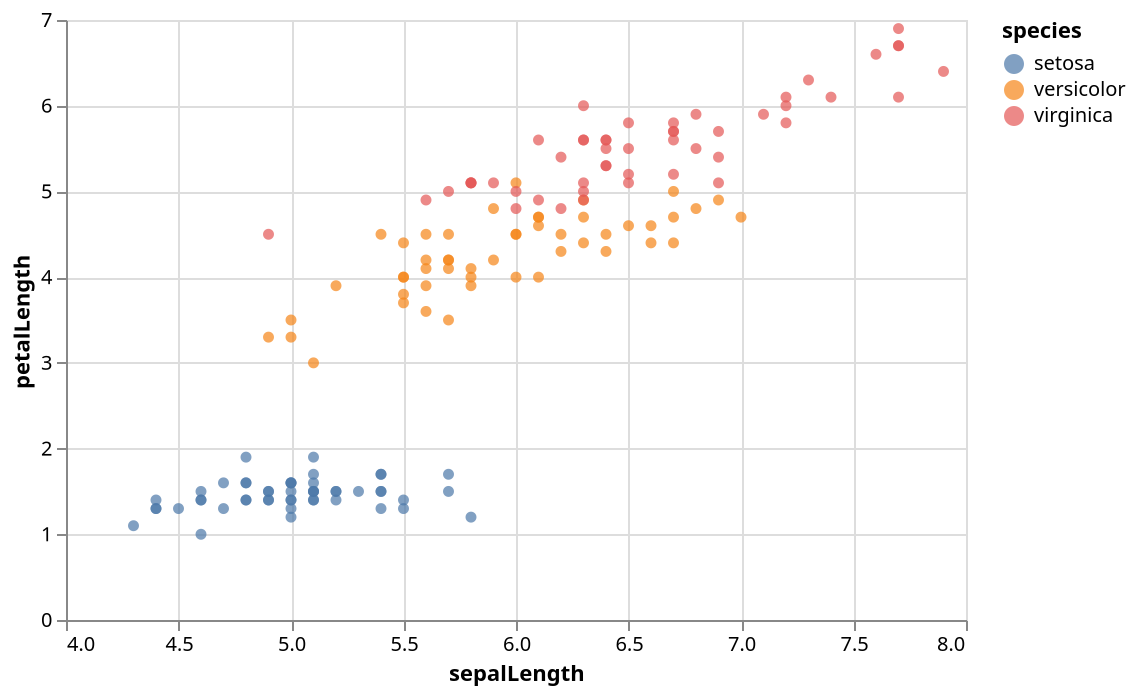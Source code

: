 {"mark": "circle", "encoding": {"x": {"field": "sepalLength", "type": "quantitative", "scale": {"zero": false}}, "y": {"field": "petalLength", "type": "quantitative"}, "color": {"field": "species", "type": "nominal"}}, "$schema": "https://vega.github.io/schema/vega-lite/v2.json", "width": 450, "height": 300, "selection": {"grid": {"type": "interval", "bind": "scales"}}, "data": {"values": [{"sepalLength": 5.1, "petalLength": 1.4, "species": "setosa"}, {"sepalLength": 4.9, "petalLength": 1.4, "species": "setosa"}, {"sepalLength": 4.7, "petalLength": 1.3, "species": "setosa"}, {"sepalLength": 4.6, "petalLength": 1.5, "species": "setosa"}, {"sepalLength": 5.0, "petalLength": 1.4, "species": "setosa"}, {"sepalLength": 5.4, "petalLength": 1.7000000000000002, "species": "setosa"}, {"sepalLength": 4.6, "petalLength": 1.4, "species": "setosa"}, {"sepalLength": 5.0, "petalLength": 1.5, "species": "setosa"}, {"sepalLength": 4.4, "petalLength": 1.4, "species": "setosa"}, {"sepalLength": 4.9, "petalLength": 1.5, "species": "setosa"}, {"sepalLength": 5.4, "petalLength": 1.5, "species": "setosa"}, {"sepalLength": 4.8, "petalLength": 1.6, "species": "setosa"}, {"sepalLength": 4.8, "petalLength": 1.4, "species": "setosa"}, {"sepalLength": 4.3, "petalLength": 1.1, "species": "setosa"}, {"sepalLength": 5.8, "petalLength": 1.2, "species": "setosa"}, {"sepalLength": 5.7, "petalLength": 1.5, "species": "setosa"}, {"sepalLength": 5.4, "petalLength": 1.3, "species": "setosa"}, {"sepalLength": 5.1, "petalLength": 1.4, "species": "setosa"}, {"sepalLength": 5.7, "petalLength": 1.7000000000000002, "species": "setosa"}, {"sepalLength": 5.1, "petalLength": 1.5, "species": "setosa"}, {"sepalLength": 5.4, "petalLength": 1.7000000000000002, "species": "setosa"}, {"sepalLength": 5.1, "petalLength": 1.5, "species": "setosa"}, {"sepalLength": 4.6, "petalLength": 1.0, "species": "setosa"}, {"sepalLength": 5.1, "petalLength": 1.7000000000000002, "species": "setosa"}, {"sepalLength": 4.8, "petalLength": 1.9, "species": "setosa"}, {"sepalLength": 5.0, "petalLength": 1.6, "species": "setosa"}, {"sepalLength": 5.0, "petalLength": 1.6, "species": "setosa"}, {"sepalLength": 5.2, "petalLength": 1.5, "species": "setosa"}, {"sepalLength": 5.2, "petalLength": 1.4, "species": "setosa"}, {"sepalLength": 4.7, "petalLength": 1.6, "species": "setosa"}, {"sepalLength": 4.8, "petalLength": 1.6, "species": "setosa"}, {"sepalLength": 5.4, "petalLength": 1.5, "species": "setosa"}, {"sepalLength": 5.2, "petalLength": 1.5, "species": "setosa"}, {"sepalLength": 5.5, "petalLength": 1.4, "species": "setosa"}, {"sepalLength": 4.9, "petalLength": 1.5, "species": "setosa"}, {"sepalLength": 5.0, "petalLength": 1.2, "species": "setosa"}, {"sepalLength": 5.5, "petalLength": 1.3, "species": "setosa"}, {"sepalLength": 4.9, "petalLength": 1.4, "species": "setosa"}, {"sepalLength": 4.4, "petalLength": 1.3, "species": "setosa"}, {"sepalLength": 5.1, "petalLength": 1.5, "species": "setosa"}, {"sepalLength": 5.0, "petalLength": 1.3, "species": "setosa"}, {"sepalLength": 4.5, "petalLength": 1.3, "species": "setosa"}, {"sepalLength": 4.4, "petalLength": 1.3, "species": "setosa"}, {"sepalLength": 5.0, "petalLength": 1.6, "species": "setosa"}, {"sepalLength": 5.1, "petalLength": 1.9, "species": "setosa"}, {"sepalLength": 4.8, "petalLength": 1.4, "species": "setosa"}, {"sepalLength": 5.1, "petalLength": 1.6, "species": "setosa"}, {"sepalLength": 4.6, "petalLength": 1.4, "species": "setosa"}, {"sepalLength": 5.3, "petalLength": 1.5, "species": "setosa"}, {"sepalLength": 5.0, "petalLength": 1.4, "species": "setosa"}, {"sepalLength": 7.0, "petalLength": 4.7, "species": "versicolor"}, {"sepalLength": 6.4, "petalLength": 4.5, "species": "versicolor"}, {"sepalLength": 6.9, "petalLength": 4.9, "species": "versicolor"}, {"sepalLength": 5.5, "petalLength": 4.0, "species": "versicolor"}, {"sepalLength": 6.5, "petalLength": 4.6, "species": "versicolor"}, {"sepalLength": 5.7, "petalLength": 4.5, "species": "versicolor"}, {"sepalLength": 6.3, "petalLength": 4.7, "species": "versicolor"}, {"sepalLength": 4.9, "petalLength": 3.3, "species": "versicolor"}, {"sepalLength": 6.6, "petalLength": 4.6, "species": "versicolor"}, {"sepalLength": 5.2, "petalLength": 3.9, "species": "versicolor"}, {"sepalLength": 5.0, "petalLength": 3.5, "species": "versicolor"}, {"sepalLength": 5.9, "petalLength": 4.2, "species": "versicolor"}, {"sepalLength": 6.0, "petalLength": 4.0, "species": "versicolor"}, {"sepalLength": 6.1, "petalLength": 4.7, "species": "versicolor"}, {"sepalLength": 5.6, "petalLength": 3.6, "species": "versicolor"}, {"sepalLength": 6.7, "petalLength": 4.4, "species": "versicolor"}, {"sepalLength": 5.6, "petalLength": 4.5, "species": "versicolor"}, {"sepalLength": 5.8, "petalLength": 4.1, "species": "versicolor"}, {"sepalLength": 6.2, "petalLength": 4.5, "species": "versicolor"}, {"sepalLength": 5.6, "petalLength": 3.9, "species": "versicolor"}, {"sepalLength": 5.9, "petalLength": 4.8, "species": "versicolor"}, {"sepalLength": 6.1, "petalLength": 4.0, "species": "versicolor"}, {"sepalLength": 6.3, "petalLength": 4.9, "species": "versicolor"}, {"sepalLength": 6.1, "petalLength": 4.7, "species": "versicolor"}, {"sepalLength": 6.4, "petalLength": 4.3, "species": "versicolor"}, {"sepalLength": 6.6, "petalLength": 4.4, "species": "versicolor"}, {"sepalLength": 6.8, "petalLength": 4.8, "species": "versicolor"}, {"sepalLength": 6.7, "petalLength": 5.0, "species": "versicolor"}, {"sepalLength": 6.0, "petalLength": 4.5, "species": "versicolor"}, {"sepalLength": 5.7, "petalLength": 3.5, "species": "versicolor"}, {"sepalLength": 5.5, "petalLength": 3.8, "species": "versicolor"}, {"sepalLength": 5.5, "petalLength": 3.7, "species": "versicolor"}, {"sepalLength": 5.8, "petalLength": 3.9, "species": "versicolor"}, {"sepalLength": 6.0, "petalLength": 5.1, "species": "versicolor"}, {"sepalLength": 5.4, "petalLength": 4.5, "species": "versicolor"}, {"sepalLength": 6.0, "petalLength": 4.5, "species": "versicolor"}, {"sepalLength": 6.7, "petalLength": 4.7, "species": "versicolor"}, {"sepalLength": 6.3, "petalLength": 4.4, "species": "versicolor"}, {"sepalLength": 5.6, "petalLength": 4.1, "species": "versicolor"}, {"sepalLength": 5.5, "petalLength": 4.0, "species": "versicolor"}, {"sepalLength": 5.5, "petalLength": 4.4, "species": "versicolor"}, {"sepalLength": 6.1, "petalLength": 4.6, "species": "versicolor"}, {"sepalLength": 5.8, "petalLength": 4.0, "species": "versicolor"}, {"sepalLength": 5.0, "petalLength": 3.3, "species": "versicolor"}, {"sepalLength": 5.6, "petalLength": 4.2, "species": "versicolor"}, {"sepalLength": 5.7, "petalLength": 4.2, "species": "versicolor"}, {"sepalLength": 5.7, "petalLength": 4.2, "species": "versicolor"}, {"sepalLength": 6.2, "petalLength": 4.3, "species": "versicolor"}, {"sepalLength": 5.1, "petalLength": 3.0, "species": "versicolor"}, {"sepalLength": 5.7, "petalLength": 4.1, "species": "versicolor"}, {"sepalLength": 6.3, "petalLength": 6.0, "species": "virginica"}, {"sepalLength": 5.8, "petalLength": 5.1, "species": "virginica"}, {"sepalLength": 7.1, "petalLength": 5.9, "species": "virginica"}, {"sepalLength": 6.3, "petalLength": 5.6, "species": "virginica"}, {"sepalLength": 6.5, "petalLength": 5.8, "species": "virginica"}, {"sepalLength": 7.6, "petalLength": 6.6, "species": "virginica"}, {"sepalLength": 4.9, "petalLength": 4.5, "species": "virginica"}, {"sepalLength": 7.3, "petalLength": 6.3, "species": "virginica"}, {"sepalLength": 6.7, "petalLength": 5.8, "species": "virginica"}, {"sepalLength": 7.2, "petalLength": 6.1, "species": "virginica"}, {"sepalLength": 6.5, "petalLength": 5.1, "species": "virginica"}, {"sepalLength": 6.4, "petalLength": 5.3, "species": "virginica"}, {"sepalLength": 6.8, "petalLength": 5.5, "species": "virginica"}, {"sepalLength": 5.7, "petalLength": 5.0, "species": "virginica"}, {"sepalLength": 5.8, "petalLength": 5.1, "species": "virginica"}, {"sepalLength": 6.4, "petalLength": 5.3, "species": "virginica"}, {"sepalLength": 6.5, "petalLength": 5.5, "species": "virginica"}, {"sepalLength": 7.7, "petalLength": 6.7, "species": "virginica"}, {"sepalLength": 7.7, "petalLength": 6.9, "species": "virginica"}, {"sepalLength": 6.0, "petalLength": 5.0, "species": "virginica"}, {"sepalLength": 6.9, "petalLength": 5.7, "species": "virginica"}, {"sepalLength": 5.6, "petalLength": 4.9, "species": "virginica"}, {"sepalLength": 7.7, "petalLength": 6.7, "species": "virginica"}, {"sepalLength": 6.3, "petalLength": 4.9, "species": "virginica"}, {"sepalLength": 6.7, "petalLength": 5.7, "species": "virginica"}, {"sepalLength": 7.2, "petalLength": 6.0, "species": "virginica"}, {"sepalLength": 6.2, "petalLength": 4.8, "species": "virginica"}, {"sepalLength": 6.1, "petalLength": 4.9, "species": "virginica"}, {"sepalLength": 6.4, "petalLength": 5.6, "species": "virginica"}, {"sepalLength": 7.2, "petalLength": 5.8, "species": "virginica"}, {"sepalLength": 7.4, "petalLength": 6.1, "species": "virginica"}, {"sepalLength": 7.9, "petalLength": 6.4, "species": "virginica"}, {"sepalLength": 6.4, "petalLength": 5.6, "species": "virginica"}, {"sepalLength": 6.3, "petalLength": 5.1, "species": "virginica"}, {"sepalLength": 6.1, "petalLength": 5.6, "species": "virginica"}, {"sepalLength": 7.7, "petalLength": 6.1, "species": "virginica"}, {"sepalLength": 6.3, "petalLength": 5.6, "species": "virginica"}, {"sepalLength": 6.4, "petalLength": 5.5, "species": "virginica"}, {"sepalLength": 6.0, "petalLength": 4.8, "species": "virginica"}, {"sepalLength": 6.9, "petalLength": 5.4, "species": "virginica"}, {"sepalLength": 6.7, "petalLength": 5.6, "species": "virginica"}, {"sepalLength": 6.9, "petalLength": 5.1, "species": "virginica"}, {"sepalLength": 5.8, "petalLength": 5.1, "species": "virginica"}, {"sepalLength": 6.8, "petalLength": 5.9, "species": "virginica"}, {"sepalLength": 6.7, "petalLength": 5.7, "species": "virginica"}, {"sepalLength": 6.7, "petalLength": 5.2, "species": "virginica"}, {"sepalLength": 6.3, "petalLength": 5.0, "species": "virginica"}, {"sepalLength": 6.5, "petalLength": 5.2, "species": "virginica"}, {"sepalLength": 6.2, "petalLength": 5.4, "species": "virginica"}, {"sepalLength": 5.9, "petalLength": 5.1, "species": "virginica"}]}}